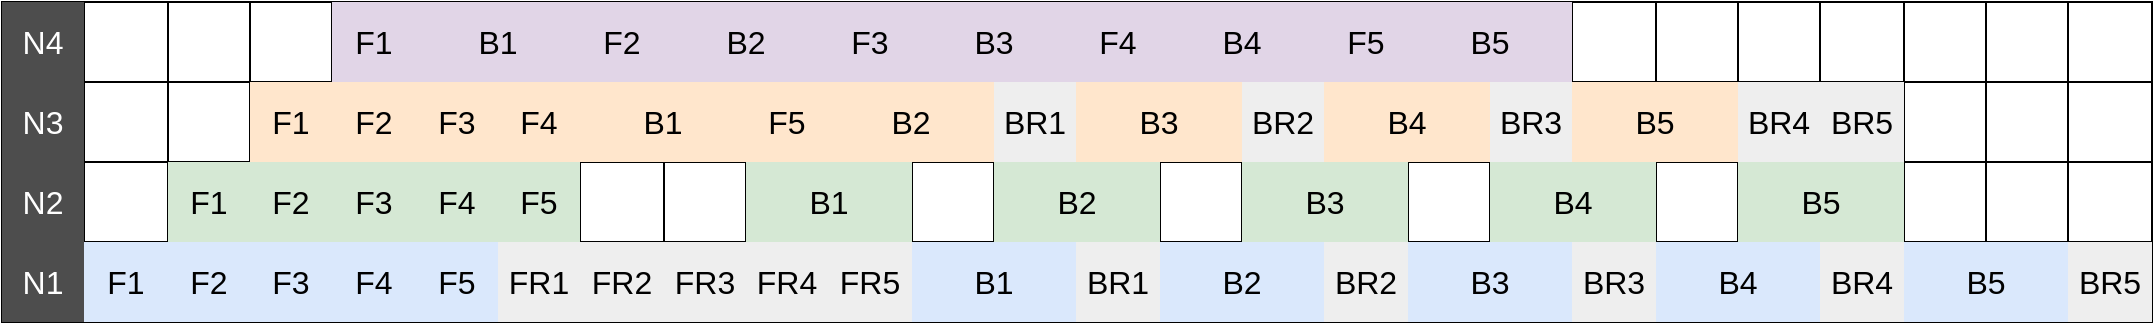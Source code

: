 <mxfile version="20.3.0" type="github">
  <diagram name="Page-1" id="2c4490ee-f0b8-94ab-5012-d5dc3445f7a3">
    <mxGraphModel dx="1298" dy="603" grid="1" gridSize="10" guides="1" tooltips="1" connect="0" arrows="1" fold="1" page="1" pageScale="1.5" pageWidth="1169" pageHeight="826" background="none" math="0" shadow="0">
      <root>
        <mxCell id="0" style=";html=1;" />
        <mxCell id="1" style=";html=1;" parent="0" />
        <mxCell id="j7-8gCURON169_EvJywG-1" value="" style="shape=table;html=1;whiteSpace=wrap;startSize=0;container=1;collapsible=0;childLayout=tableLayout;fontSize=16;strokeWidth=1;swimlaneLine=1;perimeterSpacing=0;strokeColor=#000000;shadow=0;sketch=0;" parent="1" vertex="1">
          <mxGeometry x="400" y="490" width="1075" height="160" as="geometry" />
        </mxCell>
        <mxCell id="j7-8gCURON169_EvJywG-2" value="" style="shape=tableRow;horizontal=0;startSize=0;swimlaneHead=0;swimlaneBody=0;top=0;left=0;bottom=0;right=0;collapsible=0;dropTarget=0;fillColor=none;points=[[0,0.5],[1,0.5]];portConstraint=eastwest;fontSize=16;strokeColor=#000000;strokeWidth=1;perimeterSpacing=0;shadow=0;sketch=0;swimlaneLine=1;" parent="j7-8gCURON169_EvJywG-1" vertex="1">
          <mxGeometry width="1075" height="40" as="geometry" />
        </mxCell>
        <mxCell id="j7-8gCURON169_EvJywG-3" value="N4" style="shape=partialRectangle;html=1;whiteSpace=wrap;connectable=0;fillColor=#4D4D4D;top=0;left=0;bottom=0;right=0;overflow=hidden;fontColor=#FFFFFF;fontSize=16;strokeColor=#000000;strokeWidth=1;perimeterSpacing=0;shadow=0;sketch=0;swimlaneLine=1;" parent="j7-8gCURON169_EvJywG-2" vertex="1">
          <mxGeometry width="41" height="40" as="geometry">
            <mxRectangle width="41" height="40" as="alternateBounds" />
          </mxGeometry>
        </mxCell>
        <mxCell id="j7-8gCURON169_EvJywG-164" style="shape=partialRectangle;html=1;whiteSpace=wrap;connectable=0;fillColor=none;top=0;left=0;bottom=0;right=0;overflow=hidden;fontSize=16;strokeColor=#000000;strokeWidth=1;perimeterSpacing=0;shadow=0;sketch=0;swimlaneLine=1;" parent="j7-8gCURON169_EvJywG-2" vertex="1">
          <mxGeometry x="41" width="42" height="40" as="geometry">
            <mxRectangle width="42" height="40" as="alternateBounds" />
          </mxGeometry>
        </mxCell>
        <mxCell id="j7-8gCURON169_EvJywG-158" style="shape=partialRectangle;html=1;whiteSpace=wrap;connectable=0;fillColor=none;top=0;left=0;bottom=0;right=0;overflow=hidden;fontSize=16;strokeColor=#000000;strokeWidth=1;perimeterSpacing=0;shadow=0;sketch=0;swimlaneLine=1;" parent="j7-8gCURON169_EvJywG-2" vertex="1">
          <mxGeometry x="83" width="41" height="40" as="geometry">
            <mxRectangle width="41" height="40" as="alternateBounds" />
          </mxGeometry>
        </mxCell>
        <mxCell id="j7-8gCURON169_EvJywG-152" style="shape=partialRectangle;html=1;whiteSpace=wrap;connectable=0;fillColor=none;top=0;left=0;bottom=0;right=0;overflow=hidden;fontSize=16;strokeColor=#000000;strokeWidth=1;perimeterSpacing=0;shadow=0;sketch=0;swimlaneLine=1;" parent="j7-8gCURON169_EvJywG-2" vertex="1">
          <mxGeometry x="124" width="41" height="40" as="geometry">
            <mxRectangle width="41" height="40" as="alternateBounds" />
          </mxGeometry>
        </mxCell>
        <mxCell id="j7-8gCURON169_EvJywG-146" value="F1" style="shape=partialRectangle;html=1;whiteSpace=wrap;connectable=0;fillColor=#e1d5e7;top=0;left=0;bottom=0;right=0;overflow=hidden;fontSize=16;strokeColor=#9673a6;strokeWidth=1;perimeterSpacing=0;shadow=0;sketch=0;swimlaneLine=1;" parent="j7-8gCURON169_EvJywG-2" vertex="1">
          <mxGeometry x="165" width="42" height="40" as="geometry">
            <mxRectangle width="42" height="40" as="alternateBounds" />
          </mxGeometry>
        </mxCell>
        <mxCell id="j7-8gCURON169_EvJywG-140" value="B1" style="shape=partialRectangle;html=1;whiteSpace=wrap;connectable=0;fillColor=#e1d5e7;top=0;left=0;bottom=0;right=0;overflow=hidden;fontSize=16;strokeColor=#9673a6;strokeWidth=1;perimeterSpacing=0;shadow=0;sketch=0;swimlaneLine=1;rowspan=1;colspan=2;" parent="j7-8gCURON169_EvJywG-2" vertex="1">
          <mxGeometry x="207" width="82" height="40" as="geometry">
            <mxRectangle width="41" height="40" as="alternateBounds" />
          </mxGeometry>
        </mxCell>
        <mxCell id="j7-8gCURON169_EvJywG-134" value="F3" style="shape=partialRectangle;html=1;whiteSpace=wrap;connectable=0;fillColor=#fff2cc;top=0;left=0;bottom=0;right=0;overflow=hidden;fontSize=16;strokeColor=#d6b656;strokeWidth=1;perimeterSpacing=0;shadow=0;sketch=0;swimlaneLine=1;" parent="j7-8gCURON169_EvJywG-2" vertex="1" visible="0">
          <mxGeometry x="248" width="41" height="40" as="geometry">
            <mxRectangle width="41" height="40" as="alternateBounds" />
          </mxGeometry>
        </mxCell>
        <mxCell id="j7-8gCURON169_EvJywG-110" value="F2" style="shape=partialRectangle;html=1;whiteSpace=wrap;connectable=0;fillColor=#e1d5e7;top=0;left=0;bottom=0;right=0;overflow=hidden;fontSize=16;strokeColor=#9673a6;" parent="j7-8gCURON169_EvJywG-2" vertex="1">
          <mxGeometry x="289" width="42" height="40" as="geometry">
            <mxRectangle width="42" height="40" as="alternateBounds" />
          </mxGeometry>
        </mxCell>
        <mxCell id="j7-8gCURON169_EvJywG-98" value="B2" style="shape=partialRectangle;html=1;whiteSpace=wrap;connectable=0;fillColor=#e1d5e7;top=0;left=0;bottom=0;right=0;overflow=hidden;fontSize=16;strokeColor=#9673a6;rowspan=1;colspan=2;" parent="j7-8gCURON169_EvJywG-2" vertex="1">
          <mxGeometry x="331" width="82" height="40" as="geometry">
            <mxRectangle width="41" height="40" as="alternateBounds" />
          </mxGeometry>
        </mxCell>
        <mxCell id="j7-8gCURON169_EvJywG-86" style="shape=partialRectangle;html=1;whiteSpace=wrap;connectable=0;fillColor=#fff2cc;top=0;left=0;bottom=0;right=0;overflow=hidden;fontSize=16;strokeColor=#d6b656;" parent="j7-8gCURON169_EvJywG-2" vertex="1" visible="0">
          <mxGeometry x="372" width="41" height="40" as="geometry">
            <mxRectangle width="41" height="40" as="alternateBounds" />
          </mxGeometry>
        </mxCell>
        <mxCell id="j7-8gCURON169_EvJywG-74" value="F3" style="shape=partialRectangle;html=1;whiteSpace=wrap;connectable=0;fillColor=#e1d5e7;top=0;left=0;bottom=0;right=0;overflow=hidden;fontSize=16;strokeColor=#9673a6;" parent="j7-8gCURON169_EvJywG-2" vertex="1">
          <mxGeometry x="413" width="42" height="40" as="geometry">
            <mxRectangle width="42" height="40" as="alternateBounds" />
          </mxGeometry>
        </mxCell>
        <mxCell id="j7-8gCURON169_EvJywG-62" value="B3" style="shape=partialRectangle;html=1;whiteSpace=wrap;connectable=0;fillColor=#e1d5e7;top=0;left=0;bottom=0;right=0;overflow=hidden;fontSize=16;rowspan=1;colspan=2;strokeColor=#9673a6;" parent="j7-8gCURON169_EvJywG-2" vertex="1">
          <mxGeometry x="455" width="82" height="40" as="geometry">
            <mxRectangle width="41" height="40" as="alternateBounds" />
          </mxGeometry>
        </mxCell>
        <mxCell id="j7-8gCURON169_EvJywG-56" style="shape=partialRectangle;html=1;whiteSpace=wrap;connectable=0;fillColor=#fff2cc;top=0;left=0;bottom=0;right=0;overflow=hidden;fontSize=16;strokeColor=#d6b656;strokeWidth=1;perimeterSpacing=0;shadow=0;sketch=0;swimlaneLine=1;" parent="j7-8gCURON169_EvJywG-2" vertex="1" visible="0">
          <mxGeometry x="496" width="41" height="40" as="geometry">
            <mxRectangle width="41" height="40" as="alternateBounds" />
          </mxGeometry>
        </mxCell>
        <mxCell id="j7-8gCURON169_EvJywG-50" value="F4" style="shape=partialRectangle;html=1;whiteSpace=wrap;connectable=0;fillColor=#e1d5e7;top=0;left=0;bottom=0;right=0;overflow=hidden;fontSize=16;strokeColor=#9673a6;strokeWidth=1;perimeterSpacing=0;shadow=0;sketch=0;swimlaneLine=1;" parent="j7-8gCURON169_EvJywG-2" vertex="1">
          <mxGeometry x="537" width="42" height="40" as="geometry">
            <mxRectangle width="42" height="40" as="alternateBounds" />
          </mxGeometry>
        </mxCell>
        <mxCell id="j7-8gCURON169_EvJywG-44" value="B4" style="shape=partialRectangle;html=1;whiteSpace=wrap;connectable=0;fillColor=#e1d5e7;top=0;left=0;bottom=0;right=0;overflow=hidden;fontSize=16;strokeColor=#9673a6;strokeWidth=1;perimeterSpacing=0;shadow=0;sketch=0;swimlaneLine=1;rowspan=1;colspan=2;fillStyle=auto;labelBorderColor=none;" parent="j7-8gCURON169_EvJywG-2" vertex="1">
          <mxGeometry x="579" width="82" height="40" as="geometry">
            <mxRectangle width="41" height="40" as="alternateBounds" />
          </mxGeometry>
        </mxCell>
        <mxCell id="j7-8gCURON169_EvJywG-38" style="shape=partialRectangle;html=1;whiteSpace=wrap;connectable=0;fillColor=#fff2cc;top=0;left=0;bottom=0;right=0;overflow=hidden;fontSize=16;strokeColor=#d6b656;strokeWidth=1;perimeterSpacing=0;shadow=0;sketch=0;swimlaneLine=1;" parent="j7-8gCURON169_EvJywG-2" vertex="1" visible="0">
          <mxGeometry x="620" width="41" height="40" as="geometry">
            <mxRectangle width="41" height="40" as="alternateBounds" />
          </mxGeometry>
        </mxCell>
        <mxCell id="j7-8gCURON169_EvJywG-32" value="F5" style="shape=partialRectangle;html=1;whiteSpace=wrap;connectable=0;fillColor=#e1d5e7;top=0;left=0;bottom=0;right=0;overflow=hidden;fontSize=16;strokeColor=#9673a6;strokeWidth=1;perimeterSpacing=0;shadow=0;sketch=0;swimlaneLine=1;" parent="j7-8gCURON169_EvJywG-2" vertex="1">
          <mxGeometry x="661" width="42" height="40" as="geometry">
            <mxRectangle width="42" height="40" as="alternateBounds" />
          </mxGeometry>
        </mxCell>
        <mxCell id="j7-8gCURON169_EvJywG-26" value="B5" style="shape=partialRectangle;html=1;whiteSpace=wrap;connectable=0;fillColor=#e1d5e7;top=0;left=0;bottom=0;right=0;overflow=hidden;fontSize=16;strokeColor=#9673a6;strokeWidth=1;perimeterSpacing=0;shadow=0;sketch=0;swimlaneLine=1;rowspan=1;colspan=2;" parent="j7-8gCURON169_EvJywG-2" vertex="1">
          <mxGeometry x="703" width="82" height="40" as="geometry">
            <mxRectangle width="41" height="40" as="alternateBounds" />
          </mxGeometry>
        </mxCell>
        <mxCell id="j7-8gCURON169_EvJywG-4" value="" style="shape=partialRectangle;html=1;whiteSpace=wrap;connectable=0;fillColor=none;top=0;left=0;bottom=0;right=0;overflow=hidden;fontSize=16;strokeColor=#000000;strokeWidth=1;perimeterSpacing=0;shadow=0;sketch=0;swimlaneLine=1;" parent="j7-8gCURON169_EvJywG-2" vertex="1" visible="0">
          <mxGeometry x="744" width="41" height="40" as="geometry">
            <mxRectangle width="41" height="40" as="alternateBounds" />
          </mxGeometry>
        </mxCell>
        <mxCell id="j7-8gCURON169_EvJywG-233" style="shape=partialRectangle;html=1;whiteSpace=wrap;connectable=0;fillColor=none;top=0;left=0;bottom=0;right=0;overflow=hidden;fontSize=16;strokeColor=#000000;strokeWidth=1;perimeterSpacing=0;shadow=0;sketch=0;swimlaneLine=1;" parent="j7-8gCURON169_EvJywG-2" vertex="1">
          <mxGeometry x="785" width="42" height="40" as="geometry">
            <mxRectangle width="42" height="40" as="alternateBounds" />
          </mxGeometry>
        </mxCell>
        <mxCell id="j7-8gCURON169_EvJywG-227" style="shape=partialRectangle;html=1;whiteSpace=wrap;connectable=0;fillColor=none;top=0;left=0;bottom=0;right=0;overflow=hidden;fontSize=16;strokeColor=#000000;strokeWidth=1;perimeterSpacing=0;shadow=0;sketch=0;swimlaneLine=1;" parent="j7-8gCURON169_EvJywG-2" vertex="1">
          <mxGeometry x="827" width="41" height="40" as="geometry">
            <mxRectangle width="41" height="40" as="alternateBounds" />
          </mxGeometry>
        </mxCell>
        <mxCell id="j7-8gCURON169_EvJywG-5" value="" style="shape=partialRectangle;html=1;whiteSpace=wrap;connectable=0;fillColor=none;top=0;left=0;bottom=0;right=0;overflow=hidden;fontSize=16;strokeColor=#000000;strokeWidth=1;perimeterSpacing=0;shadow=0;sketch=0;swimlaneLine=1;" parent="j7-8gCURON169_EvJywG-2" vertex="1">
          <mxGeometry x="868" width="41" height="40" as="geometry">
            <mxRectangle width="41" height="40" as="alternateBounds" />
          </mxGeometry>
        </mxCell>
        <mxCell id="j7-8gCURON169_EvJywG-128" value="" style="shape=partialRectangle;html=1;whiteSpace=wrap;connectable=0;fillColor=none;top=0;left=0;bottom=0;right=0;overflow=hidden;fontSize=16;strokeColor=#000000;strokeWidth=1;perimeterSpacing=0;shadow=0;sketch=0;swimlaneLine=1;" parent="j7-8gCURON169_EvJywG-2" vertex="1">
          <mxGeometry x="909" width="42" height="40" as="geometry">
            <mxRectangle width="42" height="40" as="alternateBounds" />
          </mxGeometry>
        </mxCell>
        <mxCell id="j7-8gCURON169_EvJywG-122" value="" style="shape=partialRectangle;html=1;whiteSpace=wrap;connectable=0;fillColor=none;top=0;left=0;bottom=0;right=0;overflow=hidden;fontSize=16;strokeColor=#000000;strokeWidth=1;perimeterSpacing=0;shadow=0;sketch=0;swimlaneLine=1;" parent="j7-8gCURON169_EvJywG-2" vertex="1">
          <mxGeometry x="951" width="41" height="40" as="geometry">
            <mxRectangle width="41" height="40" as="alternateBounds" />
          </mxGeometry>
        </mxCell>
        <mxCell id="j7-8gCURON169_EvJywG-116" value="" style="shape=partialRectangle;html=1;whiteSpace=wrap;connectable=0;fillColor=none;top=0;left=0;bottom=0;right=0;overflow=hidden;fontSize=16;strokeColor=#000000;strokeWidth=1;perimeterSpacing=0;shadow=0;sketch=0;swimlaneLine=1;" parent="j7-8gCURON169_EvJywG-2" vertex="1">
          <mxGeometry x="992" width="41" height="40" as="geometry">
            <mxRectangle width="41" height="40" as="alternateBounds" />
          </mxGeometry>
        </mxCell>
        <mxCell id="j7-8gCURON169_EvJywG-104" value="" style="shape=partialRectangle;html=1;whiteSpace=wrap;connectable=0;fillColor=none;top=0;left=0;bottom=0;right=0;overflow=hidden;fontSize=16;strokeColor=#000000;strokeWidth=1;perimeterSpacing=0;shadow=0;sketch=0;swimlaneLine=1;" parent="j7-8gCURON169_EvJywG-2" vertex="1">
          <mxGeometry x="1033" width="42" height="40" as="geometry">
            <mxRectangle width="42" height="40" as="alternateBounds" />
          </mxGeometry>
        </mxCell>
        <mxCell id="j7-8gCURON169_EvJywG-6" value="" style="shape=tableRow;horizontal=0;startSize=0;swimlaneHead=0;swimlaneBody=0;top=0;left=0;bottom=0;right=0;collapsible=0;dropTarget=0;fillColor=none;points=[[0,0.5],[1,0.5]];portConstraint=eastwest;fontSize=16;strokeColor=#000000;strokeWidth=1;perimeterSpacing=0;shadow=0;sketch=0;swimlaneLine=1;" parent="j7-8gCURON169_EvJywG-1" vertex="1">
          <mxGeometry y="40" width="1075" height="40" as="geometry" />
        </mxCell>
        <mxCell id="j7-8gCURON169_EvJywG-7" value="N3" style="shape=partialRectangle;html=1;whiteSpace=wrap;connectable=0;fillColor=#4D4D4D;top=0;left=0;bottom=0;right=0;overflow=hidden;fontColor=#FFFFFF;fontSize=16;strokeColor=#000000;strokeWidth=1;perimeterSpacing=0;shadow=0;sketch=0;swimlaneLine=1;" parent="j7-8gCURON169_EvJywG-6" vertex="1">
          <mxGeometry width="41" height="40" as="geometry">
            <mxRectangle width="41" height="40" as="alternateBounds" />
          </mxGeometry>
        </mxCell>
        <mxCell id="j7-8gCURON169_EvJywG-165" style="shape=partialRectangle;html=1;whiteSpace=wrap;connectable=0;fillColor=none;top=0;left=0;bottom=0;right=0;overflow=hidden;fontSize=16;strokeColor=#000000;strokeWidth=1;perimeterSpacing=0;shadow=0;sketch=0;swimlaneLine=1;" parent="j7-8gCURON169_EvJywG-6" vertex="1">
          <mxGeometry x="41" width="42" height="40" as="geometry">
            <mxRectangle width="42" height="40" as="alternateBounds" />
          </mxGeometry>
        </mxCell>
        <mxCell id="j7-8gCURON169_EvJywG-159" style="shape=partialRectangle;html=1;whiteSpace=wrap;connectable=0;fillColor=none;top=0;left=0;bottom=0;right=0;overflow=hidden;fontSize=16;strokeColor=#000000;strokeWidth=1;perimeterSpacing=0;shadow=0;sketch=0;swimlaneLine=1;" parent="j7-8gCURON169_EvJywG-6" vertex="1">
          <mxGeometry x="83" width="41" height="40" as="geometry">
            <mxRectangle width="41" height="40" as="alternateBounds" />
          </mxGeometry>
        </mxCell>
        <mxCell id="j7-8gCURON169_EvJywG-153" value="F1" style="shape=partialRectangle;html=1;whiteSpace=wrap;connectable=0;fillColor=#ffe6cc;top=0;left=0;bottom=0;right=0;overflow=hidden;fontSize=16;strokeColor=#d79b00;strokeWidth=1;perimeterSpacing=0;shadow=0;sketch=0;swimlaneLine=1;" parent="j7-8gCURON169_EvJywG-6" vertex="1">
          <mxGeometry x="124" width="41" height="40" as="geometry">
            <mxRectangle width="41" height="40" as="alternateBounds" />
          </mxGeometry>
        </mxCell>
        <mxCell id="j7-8gCURON169_EvJywG-147" value="F2" style="shape=partialRectangle;html=1;whiteSpace=wrap;connectable=0;fillColor=#ffe6cc;top=0;left=0;bottom=0;right=0;overflow=hidden;fontSize=16;strokeColor=#d79b00;strokeWidth=1;perimeterSpacing=0;shadow=0;sketch=0;swimlaneLine=1;" parent="j7-8gCURON169_EvJywG-6" vertex="1">
          <mxGeometry x="165" width="42" height="40" as="geometry">
            <mxRectangle width="42" height="40" as="alternateBounds" />
          </mxGeometry>
        </mxCell>
        <mxCell id="j7-8gCURON169_EvJywG-141" value="F3" style="shape=partialRectangle;html=1;whiteSpace=wrap;connectable=0;fillColor=#ffe6cc;top=0;left=0;bottom=0;right=0;overflow=hidden;fontSize=16;strokeColor=#d79b00;strokeWidth=1;perimeterSpacing=0;shadow=0;sketch=0;swimlaneLine=1;" parent="j7-8gCURON169_EvJywG-6" vertex="1">
          <mxGeometry x="207" width="41" height="40" as="geometry">
            <mxRectangle width="41" height="40" as="alternateBounds" />
          </mxGeometry>
        </mxCell>
        <mxCell id="j7-8gCURON169_EvJywG-135" value="F4" style="shape=partialRectangle;html=1;whiteSpace=wrap;connectable=0;fillColor=#ffe6cc;top=0;left=0;bottom=0;right=0;overflow=hidden;fontSize=16;strokeColor=#d79b00;strokeWidth=1;perimeterSpacing=0;shadow=0;sketch=0;swimlaneLine=1;" parent="j7-8gCURON169_EvJywG-6" vertex="1">
          <mxGeometry x="248" width="41" height="40" as="geometry">
            <mxRectangle width="41" height="40" as="alternateBounds" />
          </mxGeometry>
        </mxCell>
        <mxCell id="j7-8gCURON169_EvJywG-129" value="B1" style="shape=partialRectangle;html=1;whiteSpace=wrap;connectable=0;fillColor=#ffe6cc;top=0;left=0;bottom=0;right=0;overflow=hidden;fontSize=16;strokeColor=#d79b00;strokeWidth=1;perimeterSpacing=0;shadow=0;sketch=0;swimlaneLine=1;rowspan=1;colspan=2;" parent="j7-8gCURON169_EvJywG-6" vertex="1">
          <mxGeometry x="289" width="83" height="40" as="geometry">
            <mxRectangle width="42" height="40" as="alternateBounds" />
          </mxGeometry>
        </mxCell>
        <mxCell id="j7-8gCURON169_EvJywG-123" value="B2" style="shape=partialRectangle;html=1;whiteSpace=wrap;connectable=0;fillColor=#ffe6cc;top=0;left=0;bottom=0;right=0;overflow=hidden;fontSize=16;strokeColor=#d79b00;strokeWidth=1;perimeterSpacing=0;shadow=0;sketch=0;swimlaneLine=1;" parent="j7-8gCURON169_EvJywG-6" vertex="1" visible="0">
          <mxGeometry x="331" width="41" height="40" as="geometry">
            <mxRectangle width="41" height="40" as="alternateBounds" />
          </mxGeometry>
        </mxCell>
        <mxCell id="j7-8gCURON169_EvJywG-117" value="F5" style="shape=partialRectangle;html=1;whiteSpace=wrap;connectable=0;fillColor=#ffe6cc;top=0;left=0;bottom=0;right=0;overflow=hidden;fontSize=16;strokeColor=#d79b00;strokeWidth=1;perimeterSpacing=0;shadow=0;sketch=0;swimlaneLine=1;" parent="j7-8gCURON169_EvJywG-6" vertex="1">
          <mxGeometry x="372" width="41" height="40" as="geometry">
            <mxRectangle width="41" height="40" as="alternateBounds" />
          </mxGeometry>
        </mxCell>
        <mxCell id="j7-8gCURON169_EvJywG-105" value="B2" style="shape=partialRectangle;html=1;whiteSpace=wrap;connectable=0;fillColor=#ffe6cc;top=0;left=0;bottom=0;right=0;overflow=hidden;fontSize=16;strokeColor=#d79b00;strokeWidth=1;perimeterSpacing=0;shadow=0;sketch=0;swimlaneLine=1;rowspan=1;colspan=2;" parent="j7-8gCURON169_EvJywG-6" vertex="1">
          <mxGeometry x="413" width="83" height="40" as="geometry">
            <mxRectangle width="42" height="40" as="alternateBounds" />
          </mxGeometry>
        </mxCell>
        <mxCell id="j7-8gCURON169_EvJywG-111" value="" style="shape=partialRectangle;html=1;whiteSpace=wrap;connectable=0;fillColor=none;top=0;left=0;bottom=0;right=0;overflow=hidden;fontSize=16;strokeColor=#000000;strokeWidth=1;perimeterSpacing=0;shadow=0;sketch=0;swimlaneLine=1;" parent="j7-8gCURON169_EvJywG-6" vertex="1" visible="0">
          <mxGeometry x="455" width="41" height="40" as="geometry">
            <mxRectangle width="41" height="40" as="alternateBounds" />
          </mxGeometry>
        </mxCell>
        <mxCell id="j7-8gCURON169_EvJywG-93" value="BR1" style="shape=partialRectangle;html=1;whiteSpace=wrap;connectable=0;fillColor=#eeeeee;top=0;left=0;bottom=0;right=0;overflow=hidden;fontSize=16;strokeColor=#36393d;strokeWidth=1;shadow=0;sketch=0;" parent="j7-8gCURON169_EvJywG-6" vertex="1">
          <mxGeometry x="496" width="41" height="40" as="geometry">
            <mxRectangle width="41" height="40" as="alternateBounds" />
          </mxGeometry>
        </mxCell>
        <mxCell id="j7-8gCURON169_EvJywG-99" value="B3" style="shape=partialRectangle;html=1;whiteSpace=wrap;connectable=0;fillColor=#ffe6cc;top=0;left=0;bottom=0;right=0;overflow=hidden;fontSize=16;strokeColor=#d79b00;strokeWidth=1;perimeterSpacing=0;shadow=0;sketch=0;swimlaneLine=1;rowspan=1;colspan=2;" parent="j7-8gCURON169_EvJywG-6" vertex="1">
          <mxGeometry x="537" width="83" height="40" as="geometry">
            <mxRectangle width="42" height="40" as="alternateBounds" />
          </mxGeometry>
        </mxCell>
        <mxCell id="j7-8gCURON169_EvJywG-81" value="" style="shape=partialRectangle;html=1;whiteSpace=wrap;connectable=0;fillColor=none;top=0;left=0;bottom=0;right=0;overflow=hidden;fontSize=16;strokeColor=#000000;strokeWidth=1;shadow=0;sketch=0;" parent="j7-8gCURON169_EvJywG-6" vertex="1" visible="0">
          <mxGeometry x="579" width="41" height="40" as="geometry">
            <mxRectangle width="41" height="40" as="alternateBounds" />
          </mxGeometry>
        </mxCell>
        <mxCell id="j7-8gCURON169_EvJywG-87" value="BR2" style="shape=partialRectangle;html=1;whiteSpace=wrap;connectable=0;fillColor=#eeeeee;top=0;left=0;bottom=0;right=0;overflow=hidden;fontSize=16;strokeColor=#36393d;strokeWidth=1;perimeterSpacing=0;shadow=0;sketch=0;swimlaneLine=1;" parent="j7-8gCURON169_EvJywG-6" vertex="1">
          <mxGeometry x="620" width="41" height="40" as="geometry">
            <mxRectangle width="41" height="40" as="alternateBounds" />
          </mxGeometry>
        </mxCell>
        <mxCell id="j7-8gCURON169_EvJywG-69" value="B4" style="shape=partialRectangle;html=1;whiteSpace=wrap;connectable=0;fillColor=#ffe6cc;top=0;left=0;bottom=0;right=0;overflow=hidden;fontSize=16;strokeColor=#d79b00;strokeWidth=1;shadow=0;sketch=0;rowspan=1;colspan=2;" parent="j7-8gCURON169_EvJywG-6" vertex="1">
          <mxGeometry x="661" width="83" height="40" as="geometry">
            <mxRectangle width="42" height="40" as="alternateBounds" />
          </mxGeometry>
        </mxCell>
        <mxCell id="j7-8gCURON169_EvJywG-75" value="" style="shape=partialRectangle;html=1;whiteSpace=wrap;connectable=0;fillColor=none;top=0;left=0;bottom=0;right=0;overflow=hidden;fontSize=16;strokeColor=#000000;strokeWidth=1;perimeterSpacing=0;shadow=0;sketch=0;swimlaneLine=1;" parent="j7-8gCURON169_EvJywG-6" vertex="1" visible="0">
          <mxGeometry x="703" width="41" height="40" as="geometry">
            <mxRectangle width="41" height="40" as="alternateBounds" />
          </mxGeometry>
        </mxCell>
        <mxCell id="j7-8gCURON169_EvJywG-57" value="BR3" style="shape=partialRectangle;html=1;whiteSpace=wrap;connectable=0;fillColor=#eeeeee;top=0;left=0;bottom=0;right=0;overflow=hidden;fontSize=16;strokeColor=#36393d;strokeWidth=1;shadow=0;sketch=0;" parent="j7-8gCURON169_EvJywG-6" vertex="1">
          <mxGeometry x="744" width="41" height="40" as="geometry">
            <mxRectangle width="41" height="40" as="alternateBounds" />
          </mxGeometry>
        </mxCell>
        <mxCell id="j7-8gCURON169_EvJywG-63" value="B5" style="shape=partialRectangle;html=1;whiteSpace=wrap;connectable=0;fillColor=#ffe6cc;top=0;left=0;bottom=0;right=0;overflow=hidden;fontSize=16;strokeColor=#d79b00;strokeWidth=1;perimeterSpacing=0;shadow=0;sketch=0;swimlaneLine=1;rowspan=1;colspan=2;" parent="j7-8gCURON169_EvJywG-6" vertex="1">
          <mxGeometry x="785" width="83" height="40" as="geometry">
            <mxRectangle width="42" height="40" as="alternateBounds" />
          </mxGeometry>
        </mxCell>
        <mxCell id="j7-8gCURON169_EvJywG-51" style="shape=partialRectangle;html=1;whiteSpace=wrap;connectable=0;fillColor=none;top=0;left=0;bottom=0;right=0;overflow=hidden;fontSize=16;strokeColor=#000000;strokeWidth=1;shadow=0;sketch=0;" parent="j7-8gCURON169_EvJywG-6" vertex="1" visible="0">
          <mxGeometry x="827" width="41" height="40" as="geometry">
            <mxRectangle width="41" height="40" as="alternateBounds" />
          </mxGeometry>
        </mxCell>
        <mxCell id="j7-8gCURON169_EvJywG-45" value="BR4" style="shape=partialRectangle;html=1;whiteSpace=wrap;connectable=0;fillColor=#eeeeee;top=0;left=0;bottom=0;right=0;overflow=hidden;fontSize=16;strokeColor=#36393d;strokeWidth=1;perimeterSpacing=0;shadow=0;sketch=0;swimlaneLine=1;" parent="j7-8gCURON169_EvJywG-6" vertex="1">
          <mxGeometry x="868" width="41" height="40" as="geometry">
            <mxRectangle width="41" height="40" as="alternateBounds" />
          </mxGeometry>
        </mxCell>
        <mxCell id="j7-8gCURON169_EvJywG-39" value="BR5" style="shape=partialRectangle;html=1;whiteSpace=wrap;connectable=0;fillColor=#eeeeee;top=0;left=0;bottom=0;right=0;overflow=hidden;fontSize=16;strokeColor=#36393d;strokeWidth=1;perimeterSpacing=0;shadow=0;sketch=0;swimlaneLine=1;" parent="j7-8gCURON169_EvJywG-6" vertex="1">
          <mxGeometry x="909" width="42" height="40" as="geometry">
            <mxRectangle width="42" height="40" as="alternateBounds" />
          </mxGeometry>
        </mxCell>
        <mxCell id="j7-8gCURON169_EvJywG-33" style="shape=partialRectangle;html=1;whiteSpace=wrap;connectable=0;fillColor=none;top=0;left=0;bottom=0;right=0;overflow=hidden;fontSize=16;strokeColor=#000000;strokeWidth=1;perimeterSpacing=0;shadow=0;sketch=0;swimlaneLine=1;" parent="j7-8gCURON169_EvJywG-6" vertex="1">
          <mxGeometry x="951" width="41" height="40" as="geometry">
            <mxRectangle width="41" height="40" as="alternateBounds" />
          </mxGeometry>
        </mxCell>
        <mxCell id="j7-8gCURON169_EvJywG-27" style="shape=partialRectangle;html=1;whiteSpace=wrap;connectable=0;fillColor=none;top=0;left=0;bottom=0;right=0;overflow=hidden;fontSize=16;strokeColor=#000000;strokeWidth=1;perimeterSpacing=0;shadow=0;sketch=0;swimlaneLine=1;" parent="j7-8gCURON169_EvJywG-6" vertex="1">
          <mxGeometry x="992" width="41" height="40" as="geometry">
            <mxRectangle width="41" height="40" as="alternateBounds" />
          </mxGeometry>
        </mxCell>
        <mxCell id="j7-8gCURON169_EvJywG-8" value="" style="shape=partialRectangle;html=1;whiteSpace=wrap;connectable=0;fillColor=none;top=0;left=0;bottom=0;right=0;overflow=hidden;fontSize=16;strokeColor=#000000;strokeWidth=1;perimeterSpacing=0;shadow=0;sketch=0;swimlaneLine=1;" parent="j7-8gCURON169_EvJywG-6" vertex="1">
          <mxGeometry x="1033" width="42" height="40" as="geometry">
            <mxRectangle width="42" height="40" as="alternateBounds" />
          </mxGeometry>
        </mxCell>
        <mxCell id="j7-8gCURON169_EvJywG-10" value="" style="shape=tableRow;horizontal=0;startSize=0;swimlaneHead=0;swimlaneBody=0;top=0;left=0;bottom=0;right=0;collapsible=0;dropTarget=0;fillColor=none;points=[[0,0.5],[1,0.5]];portConstraint=eastwest;fontSize=16;strokeColor=#000000;strokeWidth=1;perimeterSpacing=0;shadow=0;sketch=0;swimlaneLine=1;" parent="j7-8gCURON169_EvJywG-1" vertex="1">
          <mxGeometry y="80" width="1075" height="40" as="geometry" />
        </mxCell>
        <mxCell id="j7-8gCURON169_EvJywG-11" value="N2" style="shape=partialRectangle;html=1;whiteSpace=wrap;connectable=0;fillColor=#4D4D4D;top=0;left=0;bottom=0;right=0;overflow=hidden;fontColor=#FFFFFF;fontSize=16;strokeColor=#000000;strokeWidth=1;perimeterSpacing=0;shadow=0;sketch=0;swimlaneLine=1;" parent="j7-8gCURON169_EvJywG-10" vertex="1">
          <mxGeometry width="41" height="40" as="geometry">
            <mxRectangle width="41" height="40" as="alternateBounds" />
          </mxGeometry>
        </mxCell>
        <mxCell id="j7-8gCURON169_EvJywG-166" style="shape=partialRectangle;html=1;whiteSpace=wrap;connectable=0;fillColor=none;top=0;left=0;bottom=0;right=0;overflow=hidden;fontSize=16;strokeColor=#000000;strokeWidth=1;perimeterSpacing=0;shadow=0;sketch=0;swimlaneLine=1;" parent="j7-8gCURON169_EvJywG-10" vertex="1">
          <mxGeometry x="41" width="42" height="40" as="geometry">
            <mxRectangle width="42" height="40" as="alternateBounds" />
          </mxGeometry>
        </mxCell>
        <mxCell id="j7-8gCURON169_EvJywG-160" value="F1" style="shape=partialRectangle;html=1;whiteSpace=wrap;connectable=0;fillColor=#d5e8d4;top=0;left=0;bottom=0;right=0;overflow=hidden;fontSize=16;strokeColor=#82b366;strokeWidth=1;perimeterSpacing=0;shadow=0;sketch=0;swimlaneLine=1;" parent="j7-8gCURON169_EvJywG-10" vertex="1">
          <mxGeometry x="83" width="41" height="40" as="geometry">
            <mxRectangle width="41" height="40" as="alternateBounds" />
          </mxGeometry>
        </mxCell>
        <mxCell id="j7-8gCURON169_EvJywG-154" value="F2" style="shape=partialRectangle;html=1;whiteSpace=wrap;connectable=0;fillColor=#d5e8d4;top=0;left=0;bottom=0;right=0;overflow=hidden;fontSize=16;strokeColor=#82b366;strokeWidth=1;perimeterSpacing=0;shadow=0;sketch=0;swimlaneLine=1;" parent="j7-8gCURON169_EvJywG-10" vertex="1">
          <mxGeometry x="124" width="41" height="40" as="geometry">
            <mxRectangle width="41" height="40" as="alternateBounds" />
          </mxGeometry>
        </mxCell>
        <mxCell id="j7-8gCURON169_EvJywG-148" value="F3" style="shape=partialRectangle;html=1;whiteSpace=wrap;connectable=0;fillColor=#d5e8d4;top=0;left=0;bottom=0;right=0;overflow=hidden;fontSize=16;strokeColor=#82b366;strokeWidth=1;perimeterSpacing=0;shadow=0;sketch=0;swimlaneLine=1;" parent="j7-8gCURON169_EvJywG-10" vertex="1">
          <mxGeometry x="165" width="42" height="40" as="geometry">
            <mxRectangle width="42" height="40" as="alternateBounds" />
          </mxGeometry>
        </mxCell>
        <mxCell id="j7-8gCURON169_EvJywG-142" value="F4" style="shape=partialRectangle;html=1;whiteSpace=wrap;connectable=0;fillColor=#d5e8d4;top=0;left=0;bottom=0;right=0;overflow=hidden;fontSize=16;strokeColor=#82b366;strokeWidth=1;perimeterSpacing=0;shadow=0;sketch=0;swimlaneLine=1;" parent="j7-8gCURON169_EvJywG-10" vertex="1">
          <mxGeometry x="207" width="41" height="40" as="geometry">
            <mxRectangle width="41" height="40" as="alternateBounds" />
          </mxGeometry>
        </mxCell>
        <mxCell id="j7-8gCURON169_EvJywG-136" value="F5" style="shape=partialRectangle;html=1;whiteSpace=wrap;connectable=0;fillColor=#d5e8d4;top=0;left=0;bottom=0;right=0;overflow=hidden;fontSize=16;strokeColor=#82b366;strokeWidth=1;perimeterSpacing=0;shadow=0;sketch=0;swimlaneLine=1;" parent="j7-8gCURON169_EvJywG-10" vertex="1">
          <mxGeometry x="248" width="41" height="40" as="geometry">
            <mxRectangle width="41" height="40" as="alternateBounds" />
          </mxGeometry>
        </mxCell>
        <mxCell id="j7-8gCURON169_EvJywG-130" style="shape=partialRectangle;html=1;whiteSpace=wrap;connectable=0;fillColor=none;top=0;left=0;bottom=0;right=0;overflow=hidden;fontSize=16;strokeColor=#000000;strokeWidth=1;perimeterSpacing=0;shadow=0;sketch=0;swimlaneLine=1;" parent="j7-8gCURON169_EvJywG-10" vertex="1">
          <mxGeometry x="289" width="42" height="40" as="geometry">
            <mxRectangle width="42" height="40" as="alternateBounds" />
          </mxGeometry>
        </mxCell>
        <mxCell id="j7-8gCURON169_EvJywG-124" style="shape=partialRectangle;html=1;whiteSpace=wrap;connectable=0;fillColor=none;top=0;left=0;bottom=0;right=0;overflow=hidden;fontSize=16;strokeColor=#000000;strokeWidth=1;perimeterSpacing=0;shadow=0;sketch=0;swimlaneLine=1;" parent="j7-8gCURON169_EvJywG-10" vertex="1">
          <mxGeometry x="331" width="41" height="40" as="geometry">
            <mxRectangle width="41" height="40" as="alternateBounds" />
          </mxGeometry>
        </mxCell>
        <mxCell id="j7-8gCURON169_EvJywG-118" value="B1" style="shape=partialRectangle;html=1;whiteSpace=wrap;connectable=0;fillColor=#d5e8d4;top=0;left=0;bottom=0;right=0;overflow=hidden;fontSize=16;strokeColor=#82b366;strokeWidth=1;perimeterSpacing=0;shadow=0;sketch=0;swimlaneLine=1;rowspan=1;colspan=2;" parent="j7-8gCURON169_EvJywG-10" vertex="1">
          <mxGeometry x="372" width="83" height="40" as="geometry">
            <mxRectangle width="41" height="40" as="alternateBounds" />
          </mxGeometry>
        </mxCell>
        <mxCell id="j7-8gCURON169_EvJywG-112" style="shape=partialRectangle;html=1;whiteSpace=wrap;connectable=0;fillColor=none;top=0;left=0;bottom=0;right=0;overflow=hidden;fontSize=16;strokeColor=#000000;strokeWidth=1;perimeterSpacing=0;shadow=0;sketch=0;swimlaneLine=1;" parent="j7-8gCURON169_EvJywG-10" vertex="1" visible="0">
          <mxGeometry x="413" width="42" height="40" as="geometry">
            <mxRectangle width="42" height="40" as="alternateBounds" />
          </mxGeometry>
        </mxCell>
        <mxCell id="j7-8gCURON169_EvJywG-100" style="shape=partialRectangle;html=1;whiteSpace=wrap;connectable=0;fillColor=none;top=0;left=0;bottom=0;right=0;overflow=hidden;fontSize=16;strokeColor=#000000;strokeWidth=1;perimeterSpacing=0;shadow=0;sketch=0;swimlaneLine=1;" parent="j7-8gCURON169_EvJywG-10" vertex="1">
          <mxGeometry x="455" width="41" height="40" as="geometry">
            <mxRectangle width="41" height="40" as="alternateBounds" />
          </mxGeometry>
        </mxCell>
        <mxCell id="j7-8gCURON169_EvJywG-88" value="B2" style="shape=partialRectangle;html=1;whiteSpace=wrap;connectable=0;fillColor=#d5e8d4;top=0;left=0;bottom=0;right=0;overflow=hidden;fontSize=16;strokeColor=#82b366;strokeWidth=1;perimeterSpacing=0;shadow=0;sketch=0;swimlaneLine=1;rowspan=1;colspan=2;" parent="j7-8gCURON169_EvJywG-10" vertex="1">
          <mxGeometry x="496" width="83" height="40" as="geometry">
            <mxRectangle width="41" height="40" as="alternateBounds" />
          </mxGeometry>
        </mxCell>
        <mxCell id="j7-8gCURON169_EvJywG-106" value="B5" style="shape=partialRectangle;html=1;whiteSpace=wrap;connectable=0;fillColor=none;top=0;left=0;bottom=0;right=0;overflow=hidden;fontSize=16;strokeColor=#000000;strokeWidth=1;perimeterSpacing=0;shadow=0;sketch=0;swimlaneLine=1;" parent="j7-8gCURON169_EvJywG-10" vertex="1" visible="0">
          <mxGeometry x="537" width="42" height="40" as="geometry">
            <mxRectangle width="42" height="40" as="alternateBounds" />
          </mxGeometry>
        </mxCell>
        <mxCell id="j7-8gCURON169_EvJywG-76" style="shape=partialRectangle;html=1;whiteSpace=wrap;connectable=0;fillColor=none;top=0;left=0;bottom=0;right=0;overflow=hidden;fontSize=16;strokeColor=#000000;strokeWidth=1;shadow=0;sketch=0;" parent="j7-8gCURON169_EvJywG-10" vertex="1">
          <mxGeometry x="579" width="41" height="40" as="geometry">
            <mxRectangle width="41" height="40" as="alternateBounds" />
          </mxGeometry>
        </mxCell>
        <mxCell id="j7-8gCURON169_EvJywG-94" value="B3" style="shape=partialRectangle;html=1;whiteSpace=wrap;connectable=0;fillColor=#d5e8d4;top=0;left=0;bottom=0;right=0;overflow=hidden;fontSize=16;strokeColor=#82b366;strokeWidth=1;perimeterSpacing=0;shadow=0;sketch=0;swimlaneLine=1;rowspan=1;colspan=2;" parent="j7-8gCURON169_EvJywG-10" vertex="1">
          <mxGeometry x="620" width="83" height="40" as="geometry">
            <mxRectangle width="41" height="40" as="alternateBounds" />
          </mxGeometry>
        </mxCell>
        <mxCell id="j7-8gCURON169_EvJywG-64" style="shape=partialRectangle;html=1;whiteSpace=wrap;connectable=0;fillColor=none;top=0;left=0;bottom=0;right=0;overflow=hidden;fontSize=16;strokeColor=#000000;strokeWidth=1;shadow=0;sketch=0;" parent="j7-8gCURON169_EvJywG-10" vertex="1" visible="0">
          <mxGeometry x="661" width="42" height="40" as="geometry">
            <mxRectangle width="42" height="40" as="alternateBounds" />
          </mxGeometry>
        </mxCell>
        <mxCell id="j7-8gCURON169_EvJywG-82" value="" style="shape=partialRectangle;html=1;whiteSpace=wrap;connectable=0;fillColor=none;top=0;left=0;bottom=0;right=0;overflow=hidden;fontSize=16;strokeColor=#000000;strokeWidth=1;perimeterSpacing=0;shadow=0;sketch=0;swimlaneLine=1;" parent="j7-8gCURON169_EvJywG-10" vertex="1">
          <mxGeometry x="703" width="41" height="40" as="geometry">
            <mxRectangle width="41" height="40" as="alternateBounds" />
          </mxGeometry>
        </mxCell>
        <mxCell id="j7-8gCURON169_EvJywG-52" value="B4" style="shape=partialRectangle;html=1;whiteSpace=wrap;connectable=0;fillColor=#d5e8d4;top=0;left=0;bottom=0;right=0;overflow=hidden;fontSize=16;strokeColor=#82b366;strokeWidth=1;shadow=0;sketch=0;rowspan=1;colspan=2;" parent="j7-8gCURON169_EvJywG-10" vertex="1">
          <mxGeometry x="744" width="83" height="40" as="geometry">
            <mxRectangle width="41" height="40" as="alternateBounds" />
          </mxGeometry>
        </mxCell>
        <mxCell id="j7-8gCURON169_EvJywG-70" value="B2" style="shape=partialRectangle;html=1;whiteSpace=wrap;connectable=0;fillColor=none;top=0;left=0;bottom=0;right=0;overflow=hidden;fontSize=16;strokeColor=#000000;strokeWidth=1;perimeterSpacing=0;shadow=0;sketch=0;swimlaneLine=1;" parent="j7-8gCURON169_EvJywG-10" vertex="1" visible="0">
          <mxGeometry x="785" width="42" height="40" as="geometry">
            <mxRectangle width="42" height="40" as="alternateBounds" />
          </mxGeometry>
        </mxCell>
        <mxCell id="j7-8gCURON169_EvJywG-46" style="shape=partialRectangle;html=1;whiteSpace=wrap;connectable=0;fillColor=none;top=0;left=0;bottom=0;right=0;overflow=hidden;fontSize=16;strokeColor=#000000;strokeWidth=1;shadow=0;sketch=0;" parent="j7-8gCURON169_EvJywG-10" vertex="1">
          <mxGeometry x="827" width="41" height="40" as="geometry">
            <mxRectangle width="41" height="40" as="alternateBounds" />
          </mxGeometry>
        </mxCell>
        <mxCell id="j7-8gCURON169_EvJywG-58" value="B5" style="shape=partialRectangle;html=1;whiteSpace=wrap;connectable=0;fillColor=#d5e8d4;top=0;left=0;bottom=0;right=0;overflow=hidden;fontSize=16;strokeColor=#82b366;strokeWidth=1;perimeterSpacing=0;shadow=0;sketch=0;swimlaneLine=1;rowspan=1;colspan=2;" parent="j7-8gCURON169_EvJywG-10" vertex="1">
          <mxGeometry x="868" width="83" height="40" as="geometry">
            <mxRectangle width="41" height="40" as="alternateBounds" />
          </mxGeometry>
        </mxCell>
        <mxCell id="j7-8gCURON169_EvJywG-40" style="shape=partialRectangle;html=1;whiteSpace=wrap;connectable=0;fillColor=none;top=0;left=0;bottom=0;right=0;overflow=hidden;fontSize=16;strokeColor=#000000;strokeWidth=1;shadow=0;sketch=0;" parent="j7-8gCURON169_EvJywG-10" vertex="1" visible="0">
          <mxGeometry x="909" width="42" height="40" as="geometry">
            <mxRectangle width="42" height="40" as="alternateBounds" />
          </mxGeometry>
        </mxCell>
        <mxCell id="j7-8gCURON169_EvJywG-34" style="shape=partialRectangle;html=1;whiteSpace=wrap;connectable=0;fillColor=none;top=0;left=0;bottom=0;right=0;overflow=hidden;fontSize=16;strokeColor=#000000;strokeWidth=1;perimeterSpacing=0;shadow=0;sketch=0;swimlaneLine=1;" parent="j7-8gCURON169_EvJywG-10" vertex="1">
          <mxGeometry x="951" width="41" height="40" as="geometry">
            <mxRectangle width="41" height="40" as="alternateBounds" />
          </mxGeometry>
        </mxCell>
        <mxCell id="j7-8gCURON169_EvJywG-28" style="shape=partialRectangle;html=1;whiteSpace=wrap;connectable=0;fillColor=none;top=0;left=0;bottom=0;right=0;overflow=hidden;fontSize=16;strokeColor=#000000;strokeWidth=1;perimeterSpacing=0;shadow=0;sketch=0;swimlaneLine=1;" parent="j7-8gCURON169_EvJywG-10" vertex="1">
          <mxGeometry x="992" width="41" height="40" as="geometry">
            <mxRectangle width="41" height="40" as="alternateBounds" />
          </mxGeometry>
        </mxCell>
        <mxCell id="j7-8gCURON169_EvJywG-12" value="" style="shape=partialRectangle;html=1;whiteSpace=wrap;connectable=0;fillColor=none;top=0;left=0;bottom=0;right=0;overflow=hidden;fontSize=16;strokeColor=#000000;strokeWidth=1;perimeterSpacing=0;shadow=0;sketch=0;swimlaneLine=1;" parent="j7-8gCURON169_EvJywG-10" vertex="1">
          <mxGeometry x="1033" width="42" height="40" as="geometry">
            <mxRectangle width="42" height="40" as="alternateBounds" />
          </mxGeometry>
        </mxCell>
        <mxCell id="j7-8gCURON169_EvJywG-14" style="shape=tableRow;horizontal=0;startSize=0;swimlaneHead=0;swimlaneBody=0;top=0;left=0;bottom=0;right=0;collapsible=0;dropTarget=0;fillColor=none;points=[[0,0.5],[1,0.5]];portConstraint=eastwest;fontSize=16;strokeColor=#000000;strokeWidth=1;perimeterSpacing=0;shadow=0;sketch=0;swimlaneLine=1;" parent="j7-8gCURON169_EvJywG-1" vertex="1">
          <mxGeometry y="120" width="1075" height="40" as="geometry" />
        </mxCell>
        <mxCell id="j7-8gCURON169_EvJywG-15" value="N1" style="shape=partialRectangle;html=1;whiteSpace=wrap;connectable=0;fillColor=#4D4D4D;top=0;left=0;bottom=0;right=0;overflow=hidden;fontColor=#FFFFFF;fontSize=16;strokeColor=#000000;strokeWidth=1;perimeterSpacing=0;shadow=0;sketch=0;swimlaneLine=1;" parent="j7-8gCURON169_EvJywG-14" vertex="1">
          <mxGeometry width="41" height="40" as="geometry">
            <mxRectangle width="41" height="40" as="alternateBounds" />
          </mxGeometry>
        </mxCell>
        <mxCell id="j7-8gCURON169_EvJywG-167" value="F1" style="shape=partialRectangle;html=1;whiteSpace=wrap;connectable=0;fillColor=#dae8fc;top=0;left=0;bottom=0;right=0;overflow=hidden;fontSize=16;strokeColor=#6c8ebf;strokeWidth=1;perimeterSpacing=0;shadow=0;sketch=0;swimlaneLine=1;" parent="j7-8gCURON169_EvJywG-14" vertex="1">
          <mxGeometry x="41" width="42" height="40" as="geometry">
            <mxRectangle width="42" height="40" as="alternateBounds" />
          </mxGeometry>
        </mxCell>
        <mxCell id="j7-8gCURON169_EvJywG-161" value="F2" style="shape=partialRectangle;html=1;whiteSpace=wrap;connectable=0;fillColor=#dae8fc;top=0;left=0;bottom=0;right=0;overflow=hidden;fontSize=16;strokeColor=#6c8ebf;strokeWidth=1;perimeterSpacing=0;shadow=0;sketch=0;swimlaneLine=1;" parent="j7-8gCURON169_EvJywG-14" vertex="1">
          <mxGeometry x="83" width="41" height="40" as="geometry">
            <mxRectangle width="41" height="40" as="alternateBounds" />
          </mxGeometry>
        </mxCell>
        <mxCell id="j7-8gCURON169_EvJywG-155" value="F3" style="shape=partialRectangle;html=1;whiteSpace=wrap;connectable=0;fillColor=#dae8fc;top=0;left=0;bottom=0;right=0;overflow=hidden;fontSize=16;strokeColor=#6c8ebf;strokeWidth=1;perimeterSpacing=0;shadow=0;sketch=0;swimlaneLine=1;" parent="j7-8gCURON169_EvJywG-14" vertex="1">
          <mxGeometry x="124" width="41" height="40" as="geometry">
            <mxRectangle width="41" height="40" as="alternateBounds" />
          </mxGeometry>
        </mxCell>
        <mxCell id="j7-8gCURON169_EvJywG-149" value="F4" style="shape=partialRectangle;html=1;whiteSpace=wrap;connectable=0;fillColor=#dae8fc;top=0;left=0;bottom=0;right=0;overflow=hidden;fontSize=16;strokeColor=#6c8ebf;strokeWidth=1;perimeterSpacing=0;shadow=0;sketch=0;swimlaneLine=1;" parent="j7-8gCURON169_EvJywG-14" vertex="1">
          <mxGeometry x="165" width="42" height="40" as="geometry">
            <mxRectangle width="42" height="40" as="alternateBounds" />
          </mxGeometry>
        </mxCell>
        <mxCell id="j7-8gCURON169_EvJywG-143" value="F5" style="shape=partialRectangle;html=1;whiteSpace=wrap;connectable=0;fillColor=#dae8fc;top=0;left=0;bottom=0;right=0;overflow=hidden;fontSize=16;strokeColor=#6c8ebf;strokeWidth=1;perimeterSpacing=0;shadow=0;sketch=0;swimlaneLine=1;fillStyle=solid;" parent="j7-8gCURON169_EvJywG-14" vertex="1">
          <mxGeometry x="207" width="41" height="40" as="geometry">
            <mxRectangle width="41" height="40" as="alternateBounds" />
          </mxGeometry>
        </mxCell>
        <mxCell id="j7-8gCURON169_EvJywG-137" value="FR1" style="shape=partialRectangle;html=1;whiteSpace=wrap;connectable=0;fillColor=#eeeeee;top=0;left=0;bottom=0;right=0;overflow=hidden;fontSize=16;strokeColor=#36393d;strokeWidth=1;perimeterSpacing=0;shadow=0;sketch=0;swimlaneLine=1;" parent="j7-8gCURON169_EvJywG-14" vertex="1">
          <mxGeometry x="248" width="41" height="40" as="geometry">
            <mxRectangle width="41" height="40" as="alternateBounds" />
          </mxGeometry>
        </mxCell>
        <mxCell id="j7-8gCURON169_EvJywG-131" value="FR2" style="shape=partialRectangle;html=1;whiteSpace=wrap;connectable=0;fillColor=#eeeeee;top=0;left=0;bottom=0;right=0;overflow=hidden;fontSize=16;strokeColor=#36393d;strokeWidth=1;perimeterSpacing=0;shadow=0;sketch=0;swimlaneLine=1;" parent="j7-8gCURON169_EvJywG-14" vertex="1">
          <mxGeometry x="289" width="42" height="40" as="geometry">
            <mxRectangle width="42" height="40" as="alternateBounds" />
          </mxGeometry>
        </mxCell>
        <mxCell id="j7-8gCURON169_EvJywG-125" value="FR3" style="shape=partialRectangle;html=1;whiteSpace=wrap;connectable=0;fillColor=#eeeeee;top=0;left=0;bottom=0;right=0;overflow=hidden;fontSize=16;strokeColor=#36393d;strokeWidth=1;perimeterSpacing=0;shadow=0;sketch=0;swimlaneLine=1;" parent="j7-8gCURON169_EvJywG-14" vertex="1">
          <mxGeometry x="331" width="41" height="40" as="geometry">
            <mxRectangle width="41" height="40" as="alternateBounds" />
          </mxGeometry>
        </mxCell>
        <mxCell id="j7-8gCURON169_EvJywG-119" value="FR4" style="shape=partialRectangle;html=1;whiteSpace=wrap;connectable=0;fillColor=#eeeeee;top=0;left=0;bottom=0;right=0;overflow=hidden;fontSize=16;strokeColor=#36393d;strokeWidth=1;perimeterSpacing=0;shadow=0;sketch=0;swimlaneLine=1;" parent="j7-8gCURON169_EvJywG-14" vertex="1">
          <mxGeometry x="372" width="41" height="40" as="geometry">
            <mxRectangle width="41" height="40" as="alternateBounds" />
          </mxGeometry>
        </mxCell>
        <mxCell id="j7-8gCURON169_EvJywG-113" value="FR5" style="shape=partialRectangle;html=1;whiteSpace=wrap;connectable=0;fillColor=#eeeeee;top=0;left=0;bottom=0;right=0;overflow=hidden;fontSize=16;strokeColor=#36393d;strokeWidth=1;perimeterSpacing=0;shadow=0;sketch=0;swimlaneLine=1;" parent="j7-8gCURON169_EvJywG-14" vertex="1">
          <mxGeometry x="413" width="42" height="40" as="geometry">
            <mxRectangle width="42" height="40" as="alternateBounds" />
          </mxGeometry>
        </mxCell>
        <mxCell id="j7-8gCURON169_EvJywG-107" value="B1" style="shape=partialRectangle;html=1;whiteSpace=wrap;connectable=0;fillColor=#dae8fc;top=0;left=0;bottom=0;right=0;overflow=hidden;fontSize=16;strokeColor=#6c8ebf;strokeWidth=1;perimeterSpacing=0;shadow=0;sketch=0;swimlaneLine=1;rowspan=1;colspan=2;" parent="j7-8gCURON169_EvJywG-14" vertex="1">
          <mxGeometry x="455" width="82" height="40" as="geometry">
            <mxRectangle width="41" height="40" as="alternateBounds" />
          </mxGeometry>
        </mxCell>
        <mxCell id="j7-8gCURON169_EvJywG-95" style="shape=partialRectangle;html=1;whiteSpace=wrap;connectable=0;fillColor=none;top=0;left=0;bottom=0;right=0;overflow=hidden;fontSize=16;strokeColor=#000000;strokeWidth=1;perimeterSpacing=0;shadow=0;sketch=0;swimlaneLine=1;" parent="j7-8gCURON169_EvJywG-14" vertex="1" visible="0">
          <mxGeometry x="496" width="41" height="40" as="geometry">
            <mxRectangle width="41" height="40" as="alternateBounds" />
          </mxGeometry>
        </mxCell>
        <mxCell id="j7-8gCURON169_EvJywG-83" value="BR1" style="shape=partialRectangle;html=1;whiteSpace=wrap;connectable=0;fillColor=#eeeeee;top=0;left=0;bottom=0;right=0;overflow=hidden;fontSize=16;strokeColor=#36393d;strokeWidth=1;perimeterSpacing=0;shadow=0;sketch=0;swimlaneLine=1;" parent="j7-8gCURON169_EvJywG-14" vertex="1">
          <mxGeometry x="537" width="42" height="40" as="geometry">
            <mxRectangle width="42" height="40" as="alternateBounds" />
          </mxGeometry>
        </mxCell>
        <mxCell id="j7-8gCURON169_EvJywG-71" value="B2" style="shape=partialRectangle;html=1;whiteSpace=wrap;connectable=0;fillColor=#dae8fc;top=0;left=0;bottom=0;right=0;overflow=hidden;fontSize=16;strokeColor=#6c8ebf;strokeWidth=1;perimeterSpacing=0;shadow=0;sketch=0;swimlaneLine=1;rowspan=1;colspan=2;" parent="j7-8gCURON169_EvJywG-14" vertex="1">
          <mxGeometry x="579" width="82" height="40" as="geometry">
            <mxRectangle width="41" height="40" as="alternateBounds" />
          </mxGeometry>
        </mxCell>
        <mxCell id="j7-8gCURON169_EvJywG-101" value="B5" style="shape=partialRectangle;html=1;whiteSpace=wrap;connectable=0;fillColor=none;top=0;left=0;bottom=0;right=0;overflow=hidden;fontSize=16;strokeColor=#000000;strokeWidth=1;perimeterSpacing=0;shadow=0;sketch=0;swimlaneLine=1;" parent="j7-8gCURON169_EvJywG-14" vertex="1" visible="0">
          <mxGeometry x="620" width="41" height="40" as="geometry">
            <mxRectangle width="41" height="40" as="alternateBounds" />
          </mxGeometry>
        </mxCell>
        <mxCell id="j7-8gCURON169_EvJywG-59" value="BR2" style="shape=partialRectangle;html=1;whiteSpace=wrap;connectable=0;fillColor=#eeeeee;top=0;left=0;bottom=0;right=0;overflow=hidden;fontSize=16;strokeColor=#36393d;strokeWidth=1;shadow=0;sketch=0;" parent="j7-8gCURON169_EvJywG-14" vertex="1">
          <mxGeometry x="661" width="42" height="40" as="geometry">
            <mxRectangle width="42" height="40" as="alternateBounds" />
          </mxGeometry>
        </mxCell>
        <mxCell id="j7-8gCURON169_EvJywG-89" value="B3" style="shape=partialRectangle;html=1;whiteSpace=wrap;connectable=0;fillColor=#dae8fc;top=0;left=0;bottom=0;right=0;overflow=hidden;fontSize=16;strokeColor=#6c8ebf;strokeWidth=1;perimeterSpacing=0;shadow=0;sketch=0;swimlaneLine=1;rowspan=1;colspan=2;" parent="j7-8gCURON169_EvJywG-14" vertex="1">
          <mxGeometry x="703" width="82" height="40" as="geometry">
            <mxRectangle width="41" height="40" as="alternateBounds" />
          </mxGeometry>
        </mxCell>
        <mxCell id="j7-8gCURON169_EvJywG-47" style="shape=partialRectangle;html=1;whiteSpace=wrap;connectable=0;fillColor=none;top=0;left=0;bottom=0;right=0;overflow=hidden;fontSize=16;strokeColor=#000000;strokeWidth=1;shadow=0;sketch=0;" parent="j7-8gCURON169_EvJywG-14" vertex="1" visible="0">
          <mxGeometry x="744" width="41" height="40" as="geometry">
            <mxRectangle width="41" height="40" as="alternateBounds" />
          </mxGeometry>
        </mxCell>
        <mxCell id="j7-8gCURON169_EvJywG-77" value="BR3" style="shape=partialRectangle;html=1;whiteSpace=wrap;connectable=0;fillColor=#eeeeee;top=0;left=0;bottom=0;right=0;overflow=hidden;fontSize=16;strokeColor=#36393d;strokeWidth=1;perimeterSpacing=0;shadow=0;sketch=0;swimlaneLine=1;" parent="j7-8gCURON169_EvJywG-14" vertex="1">
          <mxGeometry x="785" width="42" height="40" as="geometry">
            <mxRectangle width="42" height="40" as="alternateBounds" />
          </mxGeometry>
        </mxCell>
        <mxCell id="j7-8gCURON169_EvJywG-41" value="B4" style="shape=partialRectangle;html=1;whiteSpace=wrap;connectable=0;fillColor=#dae8fc;top=0;left=0;bottom=0;right=0;overflow=hidden;fontSize=16;strokeColor=#6c8ebf;strokeWidth=1;shadow=0;sketch=0;rowspan=1;colspan=2;" parent="j7-8gCURON169_EvJywG-14" vertex="1">
          <mxGeometry x="827" width="82" height="40" as="geometry">
            <mxRectangle width="41" height="40" as="alternateBounds" />
          </mxGeometry>
        </mxCell>
        <mxCell id="j7-8gCURON169_EvJywG-65" value="B2" style="shape=partialRectangle;html=1;whiteSpace=wrap;connectable=0;fillColor=none;top=0;left=0;bottom=0;right=0;overflow=hidden;fontSize=16;strokeColor=#000000;strokeWidth=1;perimeterSpacing=0;shadow=0;sketch=0;swimlaneLine=1;" parent="j7-8gCURON169_EvJywG-14" vertex="1" visible="0">
          <mxGeometry x="868" width="41" height="40" as="geometry">
            <mxRectangle width="41" height="40" as="alternateBounds" />
          </mxGeometry>
        </mxCell>
        <mxCell id="j7-8gCURON169_EvJywG-35" value="BR4" style="shape=partialRectangle;html=1;whiteSpace=wrap;connectable=0;fillColor=#eeeeee;top=0;left=0;bottom=0;right=0;overflow=hidden;fontSize=16;strokeColor=#36393d;strokeWidth=1;shadow=0;sketch=0;" parent="j7-8gCURON169_EvJywG-14" vertex="1">
          <mxGeometry x="909" width="42" height="40" as="geometry">
            <mxRectangle width="42" height="40" as="alternateBounds" />
          </mxGeometry>
        </mxCell>
        <mxCell id="j7-8gCURON169_EvJywG-53" value="B5" style="shape=partialRectangle;html=1;whiteSpace=wrap;connectable=0;fillColor=#dae8fc;top=0;left=0;bottom=0;right=0;overflow=hidden;fontSize=16;strokeColor=#6c8ebf;strokeWidth=1;perimeterSpacing=0;shadow=0;sketch=0;swimlaneLine=1;rowspan=1;colspan=2;" parent="j7-8gCURON169_EvJywG-14" vertex="1">
          <mxGeometry x="951" width="82" height="40" as="geometry">
            <mxRectangle width="41" height="40" as="alternateBounds" />
          </mxGeometry>
        </mxCell>
        <mxCell id="j7-8gCURON169_EvJywG-29" style="shape=partialRectangle;html=1;whiteSpace=wrap;connectable=0;fillColor=none;top=0;left=0;bottom=0;right=0;overflow=hidden;fontSize=16;strokeColor=#000000;strokeWidth=1;shadow=0;sketch=0;" parent="j7-8gCURON169_EvJywG-14" vertex="1" visible="0">
          <mxGeometry x="992" width="41" height="40" as="geometry">
            <mxRectangle width="41" height="40" as="alternateBounds" />
          </mxGeometry>
        </mxCell>
        <mxCell id="j7-8gCURON169_EvJywG-16" value="BR5" style="shape=partialRectangle;html=1;whiteSpace=wrap;connectable=0;fillColor=#eeeeee;top=0;left=0;bottom=0;right=0;overflow=hidden;fontSize=16;strokeColor=#36393d;strokeWidth=1;perimeterSpacing=0;shadow=0;sketch=0;swimlaneLine=1;" parent="j7-8gCURON169_EvJywG-14" vertex="1">
          <mxGeometry x="1033" width="42" height="40" as="geometry">
            <mxRectangle width="42" height="40" as="alternateBounds" />
          </mxGeometry>
        </mxCell>
      </root>
    </mxGraphModel>
  </diagram>
</mxfile>
